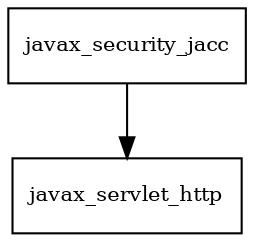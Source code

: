 digraph jboss_jacc_api_1_4_spec_1_0_3_Final_redhat_1_package_dependencies {
  node [shape = box, fontsize=10.0];
  javax_security_jacc -> javax_servlet_http;
}

